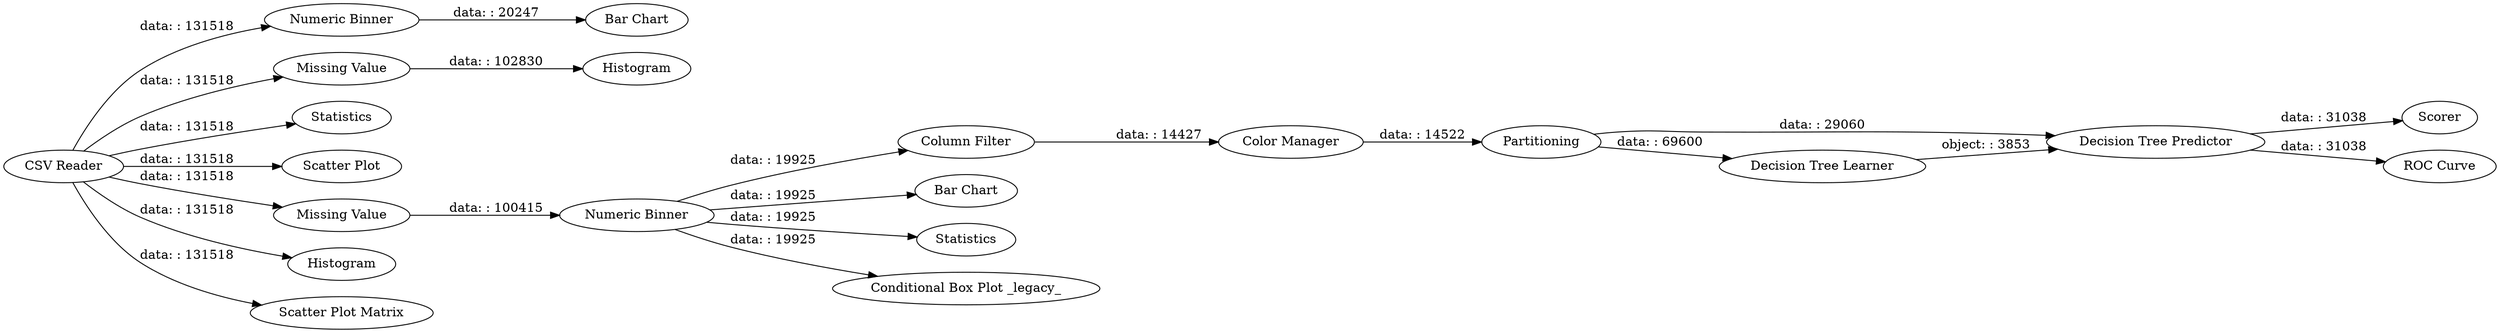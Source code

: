 digraph {
	"7344554985703483939_7" [label="Numeric Binner"]
	"7344554985703483939_17" [label="Column Filter"]
	"7344554985703483939_16" [label="Bar Chart"]
	"7344554985703483939_23" [label=Scorer]
	"7344554985703483939_8" [label="Numeric Binner"]
	"7344554985703483939_18" [label="Color Manager"]
	"7344554985703483939_10" [label="Bar Chart"]
	"7344554985703483939_11" [label="Missing Value"]
	"7344554985703483939_14" [label=Statistics]
	"7344554985703483939_12" [label=Histogram]
	"7344554985703483939_21" [label="Decision Tree Predictor"]
	"7344554985703483939_15" [label=Statistics]
	"7344554985703483939_3" [label="Scatter Plot"]
	"7344554985703483939_13" [label="Missing Value"]
	"7344554985703483939_1" [label="CSV Reader"]
	"7344554985703483939_19" [label=Partitioning]
	"7344554985703483939_20" [label="Decision Tree Learner"]
	"7344554985703483939_2" [label=Histogram]
	"7344554985703483939_4" [label="Scatter Plot Matrix"]
	"7344554985703483939_9" [label="Conditional Box Plot _legacy_"]
	"7344554985703483939_22" [label="ROC Curve"]
	"7344554985703483939_8" -> "7344554985703483939_15" [label="data: : 19925"]
	"7344554985703483939_21" -> "7344554985703483939_22" [label="data: : 31038"]
	"7344554985703483939_1" -> "7344554985703483939_13" [label="data: : 131518"]
	"7344554985703483939_1" -> "7344554985703483939_3" [label="data: : 131518"]
	"7344554985703483939_18" -> "7344554985703483939_19" [label="data: : 14522"]
	"7344554985703483939_21" -> "7344554985703483939_23" [label="data: : 31038"]
	"7344554985703483939_19" -> "7344554985703483939_21" [label="data: : 29060"]
	"7344554985703483939_1" -> "7344554985703483939_2" [label="data: : 131518"]
	"7344554985703483939_8" -> "7344554985703483939_17" [label="data: : 19925"]
	"7344554985703483939_1" -> "7344554985703483939_7" [label="data: : 131518"]
	"7344554985703483939_8" -> "7344554985703483939_9" [label="data: : 19925"]
	"7344554985703483939_1" -> "7344554985703483939_4" [label="data: : 131518"]
	"7344554985703483939_1" -> "7344554985703483939_14" [label="data: : 131518"]
	"7344554985703483939_17" -> "7344554985703483939_18" [label="data: : 14427"]
	"7344554985703483939_19" -> "7344554985703483939_20" [label="data: : 69600"]
	"7344554985703483939_13" -> "7344554985703483939_8" [label="data: : 100415"]
	"7344554985703483939_11" -> "7344554985703483939_12" [label="data: : 102830"]
	"7344554985703483939_20" -> "7344554985703483939_21" [label="object: : 3853"]
	"7344554985703483939_8" -> "7344554985703483939_16" [label="data: : 19925"]
	"7344554985703483939_7" -> "7344554985703483939_10" [label="data: : 20247"]
	"7344554985703483939_1" -> "7344554985703483939_11" [label="data: : 131518"]
	rankdir=LR
}
